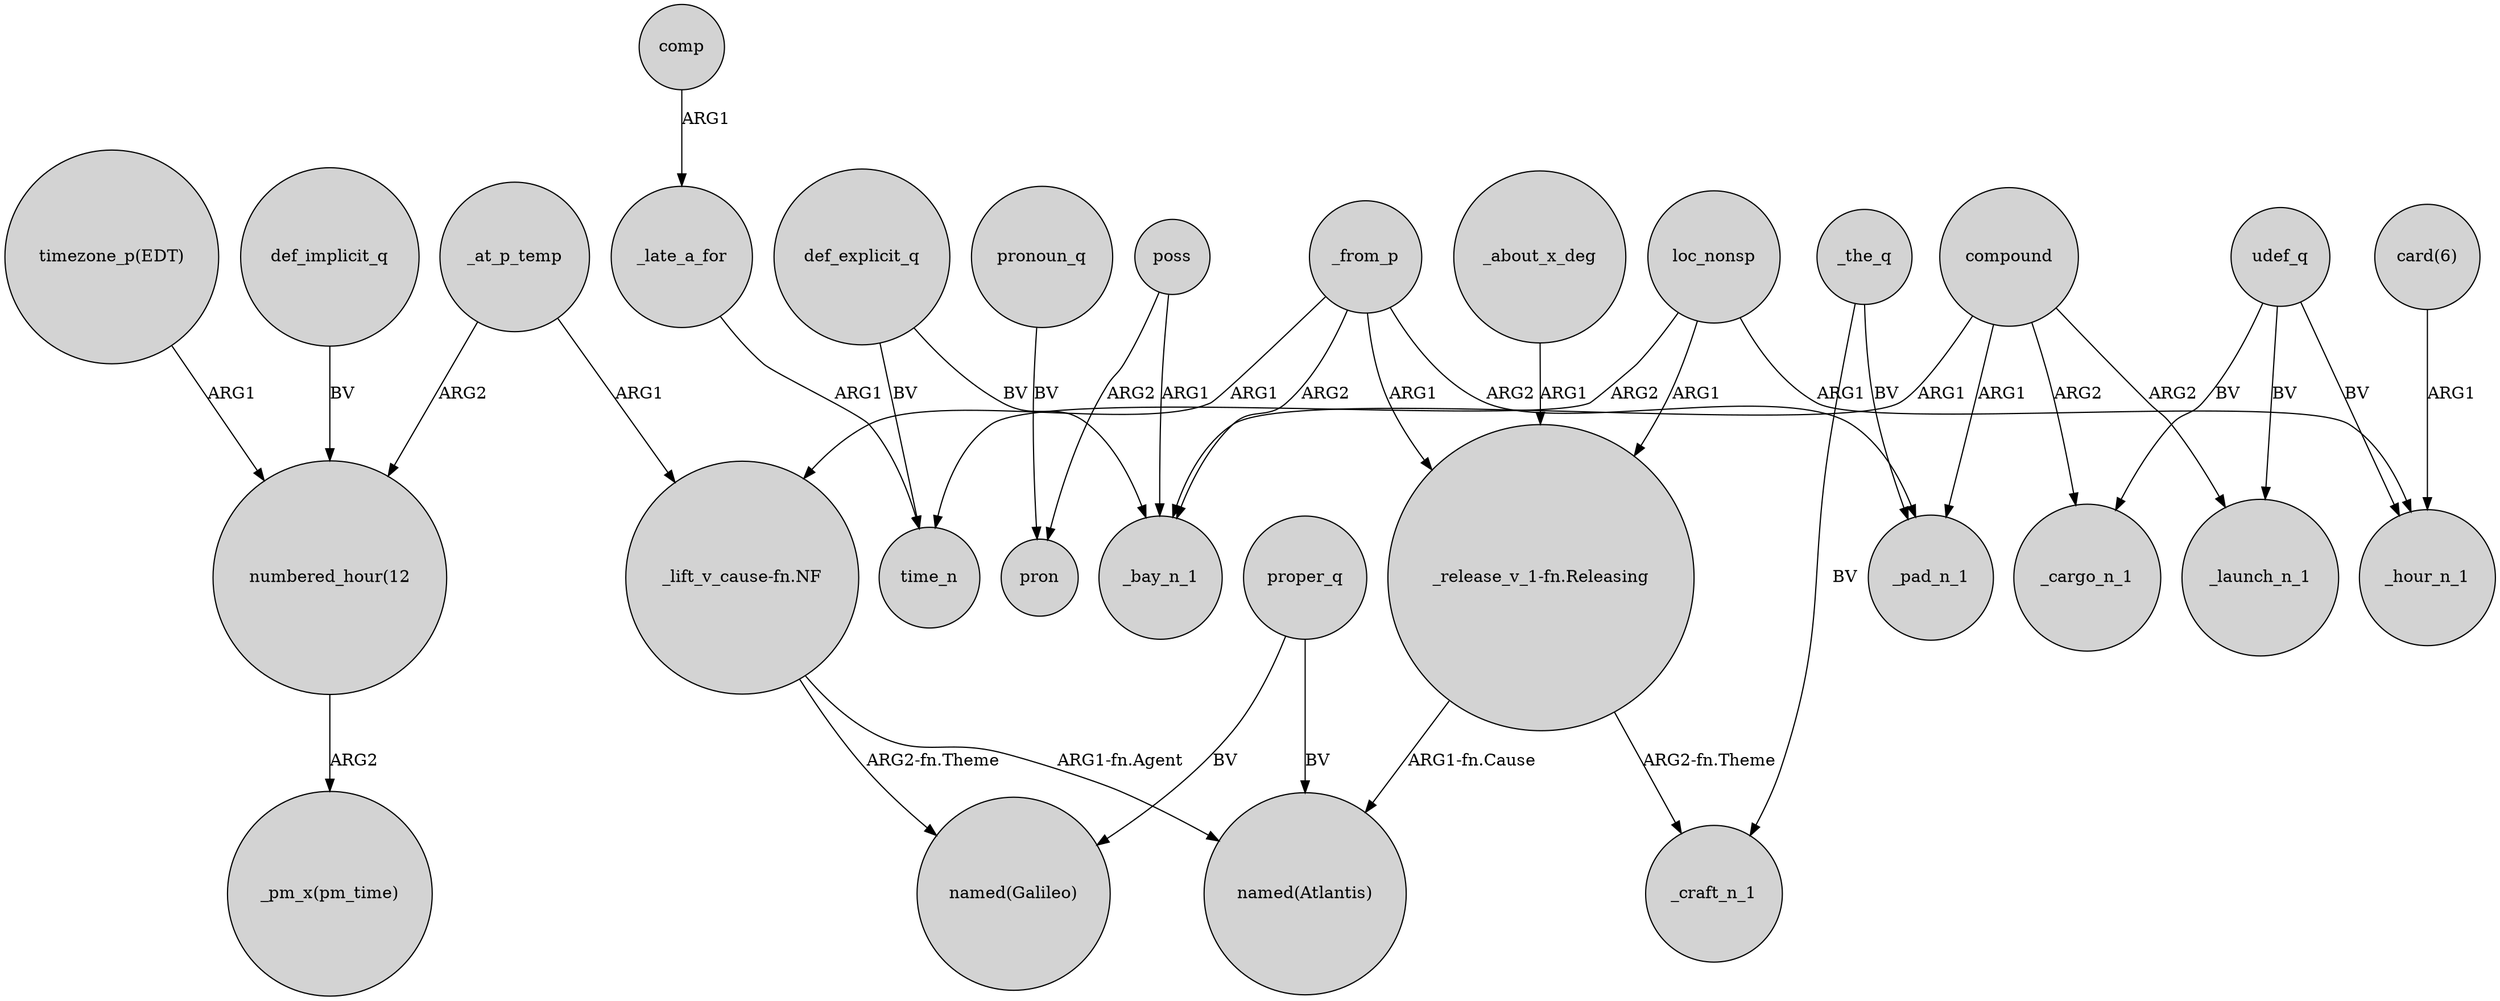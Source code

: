 digraph {
	node [shape=circle style=filled]
	poss -> _bay_n_1 [label=ARG1]
	"_release_v_1-fn.Releasing" -> "named(Atlantis)" [label="ARG1-fn.Cause"]
	comp -> _late_a_for [label=ARG1]
	_at_p_temp -> "_lift_v_cause-fn.NF" [label=ARG1]
	poss -> pron [label=ARG2]
	def_explicit_q -> time_n [label=BV]
	_from_p -> "_release_v_1-fn.Releasing" [label=ARG1]
	"_lift_v_cause-fn.NF" -> "named(Galileo)" [label="ARG2-fn.Theme"]
	proper_q -> "named(Atlantis)" [label=BV]
	udef_q -> _hour_n_1 [label=BV]
	loc_nonsp -> "_release_v_1-fn.Releasing" [label=ARG1]
	_about_x_deg -> "_release_v_1-fn.Releasing" [label=ARG1]
	_the_q -> _craft_n_1 [label=BV]
	"timezone_p(EDT)" -> "numbered_hour(12":"54)" [label=ARG1]
	_at_p_temp -> "numbered_hour(12":"54)" [label=ARG2]
	udef_q -> _cargo_n_1 [label=BV]
	"_lift_v_cause-fn.NF" -> "named(Atlantis)" [label="ARG1-fn.Agent"]
	compound -> _bay_n_1 [label=ARG1]
	"card(6)" -> _hour_n_1 [label=ARG1]
	"numbered_hour(12":"54)" -> "_pm_x(pm_time)" [label=ARG2]
	loc_nonsp -> time_n [label=ARG2]
	"_release_v_1-fn.Releasing" -> _craft_n_1 [label="ARG2-fn.Theme"]
	pronoun_q -> pron [label=BV]
	_from_p -> "_lift_v_cause-fn.NF" [label=ARG1]
	_from_p -> _pad_n_1 [label=ARG2]
	compound -> _launch_n_1 [label=ARG2]
	proper_q -> "named(Galileo)" [label=BV]
	udef_q -> _launch_n_1 [label=BV]
	_the_q -> _pad_n_1 [label=BV]
	def_implicit_q -> "numbered_hour(12":"54)" [label=BV]
	_from_p -> _bay_n_1 [label=ARG2]
	_late_a_for -> time_n [label=ARG1]
	compound -> _cargo_n_1 [label=ARG2]
	compound -> _pad_n_1 [label=ARG1]
	def_explicit_q -> _bay_n_1 [label=BV]
	loc_nonsp -> _hour_n_1 [label=ARG1]
}
